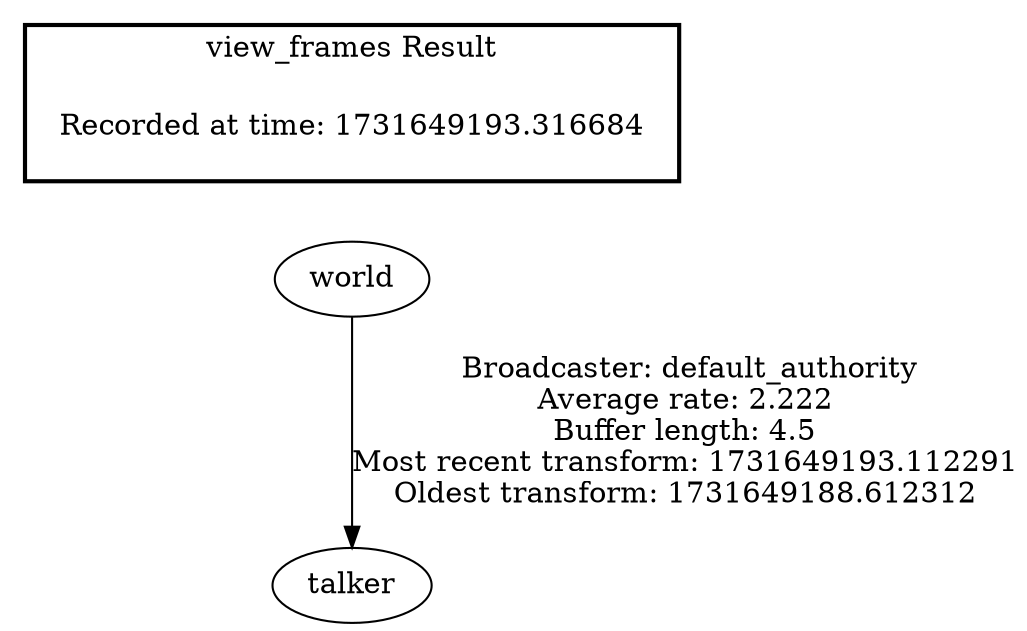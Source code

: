 digraph G {
"world" -> "talker"[label=" Broadcaster: default_authority\nAverage rate: 2.222\nBuffer length: 4.5\nMost recent transform: 1731649193.112291\nOldest transform: 1731649188.612312\n"];
edge [style=invis];
 subgraph cluster_legend { style=bold; color=black; label ="view_frames Result";
"Recorded at time: 1731649193.316684"[ shape=plaintext ] ;
}->"world";
}